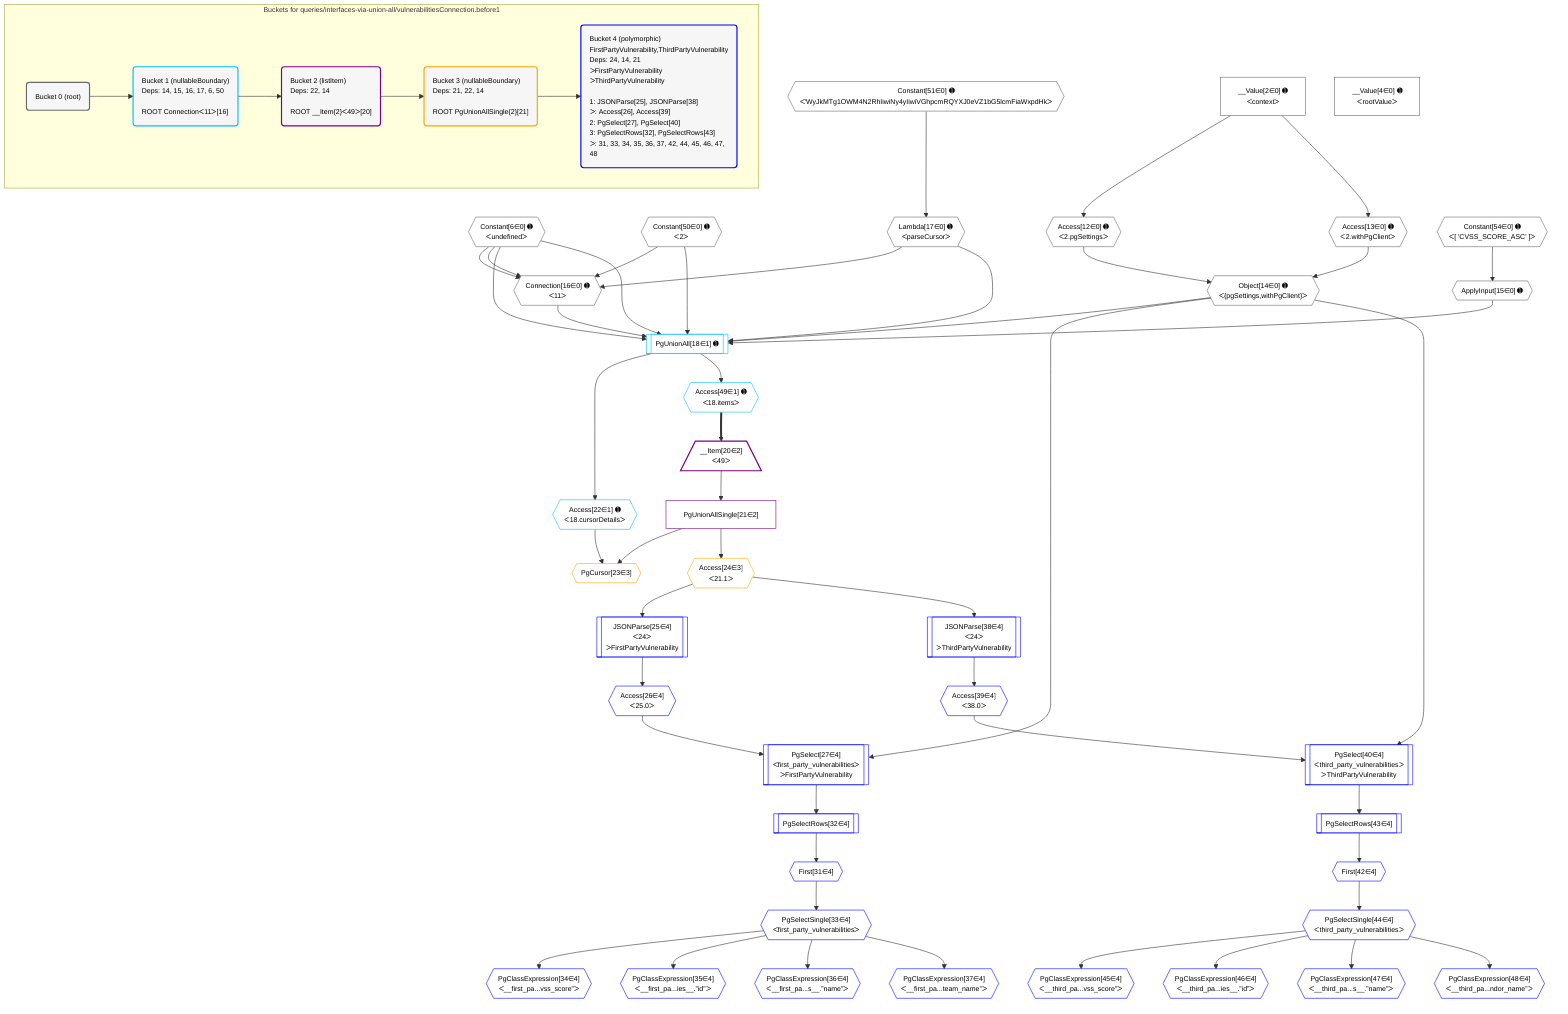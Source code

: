 %%{init: {'themeVariables': { 'fontSize': '12px'}}}%%
graph TD
    classDef path fill:#eee,stroke:#000,color:#000
    classDef plan fill:#fff,stroke-width:1px,color:#000
    classDef itemplan fill:#fff,stroke-width:2px,color:#000
    classDef unbatchedplan fill:#dff,stroke-width:1px,color:#000
    classDef sideeffectplan fill:#fcc,stroke-width:2px,color:#000
    classDef bucket fill:#f6f6f6,color:#000,stroke-width:2px,text-align:left


    %% plan dependencies
    Connection16{{"Connection[16∈0] ➊<br />ᐸ11ᐳ"}}:::plan
    Constant6{{"Constant[6∈0] ➊<br />ᐸundefinedᐳ"}}:::plan
    Constant50{{"Constant[50∈0] ➊<br />ᐸ2ᐳ"}}:::plan
    Lambda17{{"Lambda[17∈0] ➊<br />ᐸparseCursorᐳ"}}:::plan
    Constant6 & Constant50 & Constant6 & Lambda17 --> Connection16
    Object14{{"Object[14∈0] ➊<br />ᐸ{pgSettings,withPgClient}ᐳ"}}:::plan
    Access12{{"Access[12∈0] ➊<br />ᐸ2.pgSettingsᐳ"}}:::plan
    Access13{{"Access[13∈0] ➊<br />ᐸ2.withPgClientᐳ"}}:::plan
    Access12 & Access13 --> Object14
    __Value2["__Value[2∈0] ➊<br />ᐸcontextᐳ"]:::plan
    __Value2 --> Access12
    __Value2 --> Access13
    ApplyInput15{{"ApplyInput[15∈0] ➊"}}:::plan
    Constant54{{"Constant[54∈0] ➊<br />ᐸ[ 'CVSS_SCORE_ASC' ]ᐳ"}}:::plan
    Constant54 --> ApplyInput15
    Constant51{{"Constant[51∈0] ➊<br />ᐸ'WyJkMTg1OWM4N2RhIiwiNy4yIiwiVGhpcmRQYXJ0eVZ1bG5lcmFiaWxpdHkᐳ"}}:::plan
    Constant51 --> Lambda17
    __Value4["__Value[4∈0] ➊<br />ᐸrootValueᐳ"]:::plan
    PgUnionAll18[["PgUnionAll[18∈1] ➊"]]:::plan
    Object14 & ApplyInput15 & Connection16 & Lambda17 & Constant6 & Constant50 & Constant6 --> PgUnionAll18
    Access22{{"Access[22∈1] ➊<br />ᐸ18.cursorDetailsᐳ"}}:::plan
    PgUnionAll18 --> Access22
    Access49{{"Access[49∈1] ➊<br />ᐸ18.itemsᐳ"}}:::plan
    PgUnionAll18 --> Access49
    __Item20[/"__Item[20∈2]<br />ᐸ49ᐳ"\]:::itemplan
    Access49 ==> __Item20
    PgUnionAllSingle21["PgUnionAllSingle[21∈2]"]:::plan
    __Item20 --> PgUnionAllSingle21
    PgCursor23{{"PgCursor[23∈3]"}}:::plan
    PgUnionAllSingle21 & Access22 --> PgCursor23
    Access24{{"Access[24∈3]<br />ᐸ21.1ᐳ"}}:::plan
    PgUnionAllSingle21 --> Access24
    PgSelect27[["PgSelect[27∈4]<br />ᐸfirst_party_vulnerabilitiesᐳ<br />ᐳFirstPartyVulnerability"]]:::plan
    Access26{{"Access[26∈4]<br />ᐸ25.0ᐳ"}}:::plan
    Object14 & Access26 --> PgSelect27
    PgSelect40[["PgSelect[40∈4]<br />ᐸthird_party_vulnerabilitiesᐳ<br />ᐳThirdPartyVulnerability"]]:::plan
    Access39{{"Access[39∈4]<br />ᐸ38.0ᐳ"}}:::plan
    Object14 & Access39 --> PgSelect40
    JSONParse25[["JSONParse[25∈4]<br />ᐸ24ᐳ<br />ᐳFirstPartyVulnerability"]]:::plan
    Access24 --> JSONParse25
    JSONParse25 --> Access26
    First31{{"First[31∈4]"}}:::plan
    PgSelectRows32[["PgSelectRows[32∈4]"]]:::plan
    PgSelectRows32 --> First31
    PgSelect27 --> PgSelectRows32
    PgSelectSingle33{{"PgSelectSingle[33∈4]<br />ᐸfirst_party_vulnerabilitiesᐳ"}}:::plan
    First31 --> PgSelectSingle33
    PgClassExpression34{{"PgClassExpression[34∈4]<br />ᐸ__first_pa...vss_score”ᐳ"}}:::plan
    PgSelectSingle33 --> PgClassExpression34
    PgClassExpression35{{"PgClassExpression[35∈4]<br />ᐸ__first_pa...ies__.”id”ᐳ"}}:::plan
    PgSelectSingle33 --> PgClassExpression35
    PgClassExpression36{{"PgClassExpression[36∈4]<br />ᐸ__first_pa...s__.”name”ᐳ"}}:::plan
    PgSelectSingle33 --> PgClassExpression36
    PgClassExpression37{{"PgClassExpression[37∈4]<br />ᐸ__first_pa...team_name”ᐳ"}}:::plan
    PgSelectSingle33 --> PgClassExpression37
    JSONParse38[["JSONParse[38∈4]<br />ᐸ24ᐳ<br />ᐳThirdPartyVulnerability"]]:::plan
    Access24 --> JSONParse38
    JSONParse38 --> Access39
    First42{{"First[42∈4]"}}:::plan
    PgSelectRows43[["PgSelectRows[43∈4]"]]:::plan
    PgSelectRows43 --> First42
    PgSelect40 --> PgSelectRows43
    PgSelectSingle44{{"PgSelectSingle[44∈4]<br />ᐸthird_party_vulnerabilitiesᐳ"}}:::plan
    First42 --> PgSelectSingle44
    PgClassExpression45{{"PgClassExpression[45∈4]<br />ᐸ__third_pa...vss_score”ᐳ"}}:::plan
    PgSelectSingle44 --> PgClassExpression45
    PgClassExpression46{{"PgClassExpression[46∈4]<br />ᐸ__third_pa...ies__.”id”ᐳ"}}:::plan
    PgSelectSingle44 --> PgClassExpression46
    PgClassExpression47{{"PgClassExpression[47∈4]<br />ᐸ__third_pa...s__.”name”ᐳ"}}:::plan
    PgSelectSingle44 --> PgClassExpression47
    PgClassExpression48{{"PgClassExpression[48∈4]<br />ᐸ__third_pa...ndor_name”ᐳ"}}:::plan
    PgSelectSingle44 --> PgClassExpression48

    %% define steps

    subgraph "Buckets for queries/interfaces-via-union-all/vulnerabilitiesConnection.before1"
    Bucket0("Bucket 0 (root)"):::bucket
    classDef bucket0 stroke:#696969
    class Bucket0,__Value2,__Value4,Constant6,Access12,Access13,Object14,ApplyInput15,Connection16,Lambda17,Constant50,Constant51,Constant54 bucket0
    Bucket1("Bucket 1 (nullableBoundary)<br />Deps: 14, 15, 16, 17, 6, 50<br /><br />ROOT Connectionᐸ11ᐳ[16]"):::bucket
    classDef bucket1 stroke:#00bfff
    class Bucket1,PgUnionAll18,Access22,Access49 bucket1
    Bucket2("Bucket 2 (listItem)<br />Deps: 22, 14<br /><br />ROOT __Item{2}ᐸ49ᐳ[20]"):::bucket
    classDef bucket2 stroke:#7f007f
    class Bucket2,__Item20,PgUnionAllSingle21 bucket2
    Bucket3("Bucket 3 (nullableBoundary)<br />Deps: 21, 22, 14<br /><br />ROOT PgUnionAllSingle{2}[21]"):::bucket
    classDef bucket3 stroke:#ffa500
    class Bucket3,PgCursor23,Access24 bucket3
    Bucket4("Bucket 4 (polymorphic)<br />FirstPartyVulnerability,ThirdPartyVulnerability<br />Deps: 24, 14, 21<br />ᐳFirstPartyVulnerability<br />ᐳThirdPartyVulnerability<br /><br />1: JSONParse[25], JSONParse[38]<br />ᐳ: Access[26], Access[39]<br />2: PgSelect[27], PgSelect[40]<br />3: PgSelectRows[32], PgSelectRows[43]<br />ᐳ: 31, 33, 34, 35, 36, 37, 42, 44, 45, 46, 47, 48"):::bucket
    classDef bucket4 stroke:#0000ff
    class Bucket4,JSONParse25,Access26,PgSelect27,First31,PgSelectRows32,PgSelectSingle33,PgClassExpression34,PgClassExpression35,PgClassExpression36,PgClassExpression37,JSONParse38,Access39,PgSelect40,First42,PgSelectRows43,PgSelectSingle44,PgClassExpression45,PgClassExpression46,PgClassExpression47,PgClassExpression48 bucket4
    Bucket0 --> Bucket1
    Bucket1 --> Bucket2
    Bucket2 --> Bucket3
    Bucket3 --> Bucket4
    end